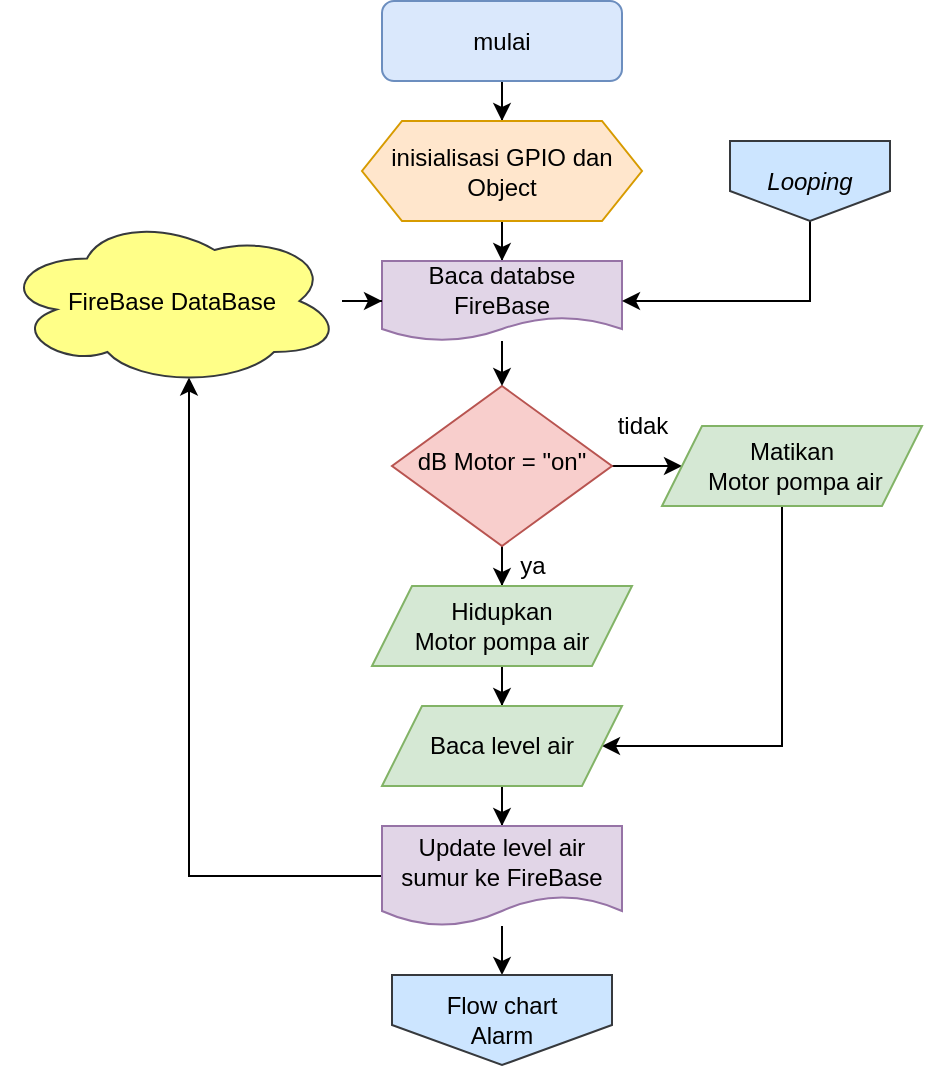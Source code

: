 <mxfile version="13.5.6" type="device"><diagram id="C5RBs43oDa-KdzZeNtuy" name="Page-1"><mxGraphModel dx="1695" dy="438" grid="1" gridSize="10" guides="1" tooltips="1" connect="1" arrows="1" fold="1" page="1" pageScale="1" pageWidth="827" pageHeight="1169" math="0" shadow="0"><root><mxCell id="WIyWlLk6GJQsqaUBKTNV-0"/><mxCell id="WIyWlLk6GJQsqaUBKTNV-1" parent="WIyWlLk6GJQsqaUBKTNV-0"/><mxCell id="obq-XmIFOJLDGc7EOtJ8-1" style="edgeStyle=orthogonalEdgeStyle;rounded=0;orthogonalLoop=1;jettySize=auto;html=1;" edge="1" parent="WIyWlLk6GJQsqaUBKTNV-1" source="WIyWlLk6GJQsqaUBKTNV-3" target="obq-XmIFOJLDGc7EOtJ8-0"><mxGeometry relative="1" as="geometry"/></mxCell><mxCell id="WIyWlLk6GJQsqaUBKTNV-3" value="mulai" style="rounded=1;whiteSpace=wrap;html=1;fontSize=12;glass=0;strokeWidth=1;shadow=0;fillColor=#dae8fc;strokeColor=#6c8ebf;" parent="WIyWlLk6GJQsqaUBKTNV-1" vertex="1"><mxGeometry x="160" y="97.5" width="120" height="40" as="geometry"/></mxCell><mxCell id="obq-XmIFOJLDGc7EOtJ8-9" style="edgeStyle=orthogonalEdgeStyle;rounded=0;orthogonalLoop=1;jettySize=auto;html=1;" edge="1" parent="WIyWlLk6GJQsqaUBKTNV-1" source="WIyWlLk6GJQsqaUBKTNV-6" target="obq-XmIFOJLDGc7EOtJ8-8"><mxGeometry relative="1" as="geometry"/></mxCell><mxCell id="obq-XmIFOJLDGc7EOtJ8-10" style="edgeStyle=orthogonalEdgeStyle;rounded=0;orthogonalLoop=1;jettySize=auto;html=1;entryX=0.5;entryY=0;entryDx=0;entryDy=0;" edge="1" parent="WIyWlLk6GJQsqaUBKTNV-1" source="WIyWlLk6GJQsqaUBKTNV-6" target="obq-XmIFOJLDGc7EOtJ8-7"><mxGeometry relative="1" as="geometry"/></mxCell><mxCell id="WIyWlLk6GJQsqaUBKTNV-6" value="dB Motor = &quot;on&quot;" style="rhombus;whiteSpace=wrap;html=1;shadow=0;fontFamily=Helvetica;fontSize=12;align=center;strokeWidth=1;spacing=6;spacingTop=-4;fillColor=#f8cecc;strokeColor=#b85450;" parent="WIyWlLk6GJQsqaUBKTNV-1" vertex="1"><mxGeometry x="165" y="290" width="110" height="80" as="geometry"/></mxCell><mxCell id="obq-XmIFOJLDGc7EOtJ8-5" style="edgeStyle=orthogonalEdgeStyle;rounded=0;orthogonalLoop=1;jettySize=auto;html=1;" edge="1" parent="WIyWlLk6GJQsqaUBKTNV-1" source="obq-XmIFOJLDGc7EOtJ8-0" target="obq-XmIFOJLDGc7EOtJ8-4"><mxGeometry relative="1" as="geometry"/></mxCell><mxCell id="obq-XmIFOJLDGc7EOtJ8-0" value="inisialisasi GPIO dan Object" style="shape=hexagon;perimeter=hexagonPerimeter2;whiteSpace=wrap;html=1;fixedSize=1;fillColor=#ffe6cc;strokeColor=#d79b00;" vertex="1" parent="WIyWlLk6GJQsqaUBKTNV-1"><mxGeometry x="150" y="157.5" width="140" height="50" as="geometry"/></mxCell><mxCell id="obq-XmIFOJLDGc7EOtJ8-20" style="edgeStyle=orthogonalEdgeStyle;rounded=0;orthogonalLoop=1;jettySize=auto;html=1;" edge="1" parent="WIyWlLk6GJQsqaUBKTNV-1" source="obq-XmIFOJLDGc7EOtJ8-4" target="WIyWlLk6GJQsqaUBKTNV-6"><mxGeometry relative="1" as="geometry"/></mxCell><mxCell id="obq-XmIFOJLDGc7EOtJ8-4" value="Baca databse FireBase" style="shape=document;whiteSpace=wrap;html=1;boundedLbl=1;fillColor=#e1d5e7;strokeColor=#9673a6;" vertex="1" parent="WIyWlLk6GJQsqaUBKTNV-1"><mxGeometry x="160" y="227.5" width="120" height="40" as="geometry"/></mxCell><mxCell id="obq-XmIFOJLDGc7EOtJ8-14" style="edgeStyle=orthogonalEdgeStyle;rounded=0;orthogonalLoop=1;jettySize=auto;html=1;entryX=0.5;entryY=0;entryDx=0;entryDy=0;" edge="1" parent="WIyWlLk6GJQsqaUBKTNV-1" source="obq-XmIFOJLDGc7EOtJ8-7" target="obq-XmIFOJLDGc7EOtJ8-13"><mxGeometry relative="1" as="geometry"/></mxCell><mxCell id="obq-XmIFOJLDGc7EOtJ8-7" value="Hidupkan&lt;br&gt;Motor pompa air" style="shape=parallelogram;perimeter=parallelogramPerimeter;whiteSpace=wrap;html=1;fixedSize=1;fillColor=#d5e8d4;strokeColor=#82b366;" vertex="1" parent="WIyWlLk6GJQsqaUBKTNV-1"><mxGeometry x="155" y="390" width="130" height="40" as="geometry"/></mxCell><mxCell id="obq-XmIFOJLDGc7EOtJ8-19" style="edgeStyle=orthogonalEdgeStyle;rounded=0;orthogonalLoop=1;jettySize=auto;html=1;" edge="1" parent="WIyWlLk6GJQsqaUBKTNV-1" source="obq-XmIFOJLDGc7EOtJ8-8" target="obq-XmIFOJLDGc7EOtJ8-13"><mxGeometry relative="1" as="geometry"><Array as="points"><mxPoint x="360" y="470"/></Array></mxGeometry></mxCell><mxCell id="obq-XmIFOJLDGc7EOtJ8-8" value="Matikan&lt;br&gt;&amp;nbsp;Motor pompa air" style="shape=parallelogram;perimeter=parallelogramPerimeter;whiteSpace=wrap;html=1;fixedSize=1;fillColor=#d5e8d4;strokeColor=#82b366;" vertex="1" parent="WIyWlLk6GJQsqaUBKTNV-1"><mxGeometry x="300" y="310" width="130" height="40" as="geometry"/></mxCell><mxCell id="obq-XmIFOJLDGc7EOtJ8-11" value="tidak" style="text;html=1;align=center;verticalAlign=middle;resizable=0;points=[];autosize=1;" vertex="1" parent="WIyWlLk6GJQsqaUBKTNV-1"><mxGeometry x="270" y="300" width="40" height="20" as="geometry"/></mxCell><mxCell id="obq-XmIFOJLDGc7EOtJ8-12" value="ya" style="text;html=1;align=center;verticalAlign=middle;resizable=0;points=[];autosize=1;" vertex="1" parent="WIyWlLk6GJQsqaUBKTNV-1"><mxGeometry x="220" y="370" width="30" height="20" as="geometry"/></mxCell><mxCell id="obq-XmIFOJLDGc7EOtJ8-16" style="edgeStyle=orthogonalEdgeStyle;rounded=0;orthogonalLoop=1;jettySize=auto;html=1;entryX=0.5;entryY=0;entryDx=0;entryDy=0;" edge="1" parent="WIyWlLk6GJQsqaUBKTNV-1" source="obq-XmIFOJLDGc7EOtJ8-13" target="obq-XmIFOJLDGc7EOtJ8-15"><mxGeometry relative="1" as="geometry"/></mxCell><mxCell id="obq-XmIFOJLDGc7EOtJ8-13" value="Baca level air" style="shape=parallelogram;perimeter=parallelogramPerimeter;whiteSpace=wrap;html=1;fixedSize=1;fillColor=#d5e8d4;strokeColor=#82b366;" vertex="1" parent="WIyWlLk6GJQsqaUBKTNV-1"><mxGeometry x="160" y="450" width="120" height="40" as="geometry"/></mxCell><mxCell id="obq-XmIFOJLDGc7EOtJ8-25" style="edgeStyle=orthogonalEdgeStyle;rounded=0;orthogonalLoop=1;jettySize=auto;html=1;entryX=0.55;entryY=0.95;entryDx=0;entryDy=0;entryPerimeter=0;" edge="1" parent="WIyWlLk6GJQsqaUBKTNV-1" source="obq-XmIFOJLDGc7EOtJ8-15" target="obq-XmIFOJLDGc7EOtJ8-21"><mxGeometry relative="1" as="geometry"/></mxCell><mxCell id="obq-XmIFOJLDGc7EOtJ8-28" style="edgeStyle=orthogonalEdgeStyle;rounded=0;orthogonalLoop=1;jettySize=auto;html=1;entryX=0.5;entryY=0;entryDx=0;entryDy=0;" edge="1" parent="WIyWlLk6GJQsqaUBKTNV-1" source="obq-XmIFOJLDGc7EOtJ8-15" target="obq-XmIFOJLDGc7EOtJ8-27"><mxGeometry relative="1" as="geometry"/></mxCell><mxCell id="obq-XmIFOJLDGc7EOtJ8-15" value="Update level air sumur ke FireBase" style="shape=document;whiteSpace=wrap;html=1;boundedLbl=1;fillColor=#e1d5e7;strokeColor=#9673a6;" vertex="1" parent="WIyWlLk6GJQsqaUBKTNV-1"><mxGeometry x="160" y="510" width="120" height="50" as="geometry"/></mxCell><mxCell id="obq-XmIFOJLDGc7EOtJ8-24" style="edgeStyle=orthogonalEdgeStyle;rounded=0;orthogonalLoop=1;jettySize=auto;html=1;entryX=0;entryY=0.5;entryDx=0;entryDy=0;" edge="1" parent="WIyWlLk6GJQsqaUBKTNV-1" source="obq-XmIFOJLDGc7EOtJ8-21" target="obq-XmIFOJLDGc7EOtJ8-4"><mxGeometry relative="1" as="geometry"/></mxCell><mxCell id="obq-XmIFOJLDGc7EOtJ8-21" value="FireBase DataBase" style="ellipse;shape=cloud;whiteSpace=wrap;html=1;fillColor=#ffff88;strokeColor=#36393d;" vertex="1" parent="WIyWlLk6GJQsqaUBKTNV-1"><mxGeometry x="-30" y="205" width="170" height="85" as="geometry"/></mxCell><mxCell id="obq-XmIFOJLDGc7EOtJ8-27" value="Flow chart &lt;br&gt;Alarm" style="shape=offPageConnector;whiteSpace=wrap;html=1;size=0.444;fillColor=#cce5ff;strokeColor=#36393d;" vertex="1" parent="WIyWlLk6GJQsqaUBKTNV-1"><mxGeometry x="165" y="584.5" width="110" height="45" as="geometry"/></mxCell><mxCell id="obq-XmIFOJLDGc7EOtJ8-30" style="edgeStyle=orthogonalEdgeStyle;rounded=0;orthogonalLoop=1;jettySize=auto;html=1;entryX=1;entryY=0.5;entryDx=0;entryDy=0;" edge="1" parent="WIyWlLk6GJQsqaUBKTNV-1" source="obq-XmIFOJLDGc7EOtJ8-29" target="obq-XmIFOJLDGc7EOtJ8-4"><mxGeometry relative="1" as="geometry"><Array as="points"><mxPoint x="374" y="247.5"/></Array></mxGeometry></mxCell><mxCell id="obq-XmIFOJLDGc7EOtJ8-29" value="&lt;i&gt;Looping&lt;/i&gt;" style="shape=offPageConnector;whiteSpace=wrap;html=1;fillColor=#cce5ff;strokeColor=#36393d;" vertex="1" parent="WIyWlLk6GJQsqaUBKTNV-1"><mxGeometry x="334" y="167.5" width="80" height="40" as="geometry"/></mxCell></root></mxGraphModel></diagram></mxfile>